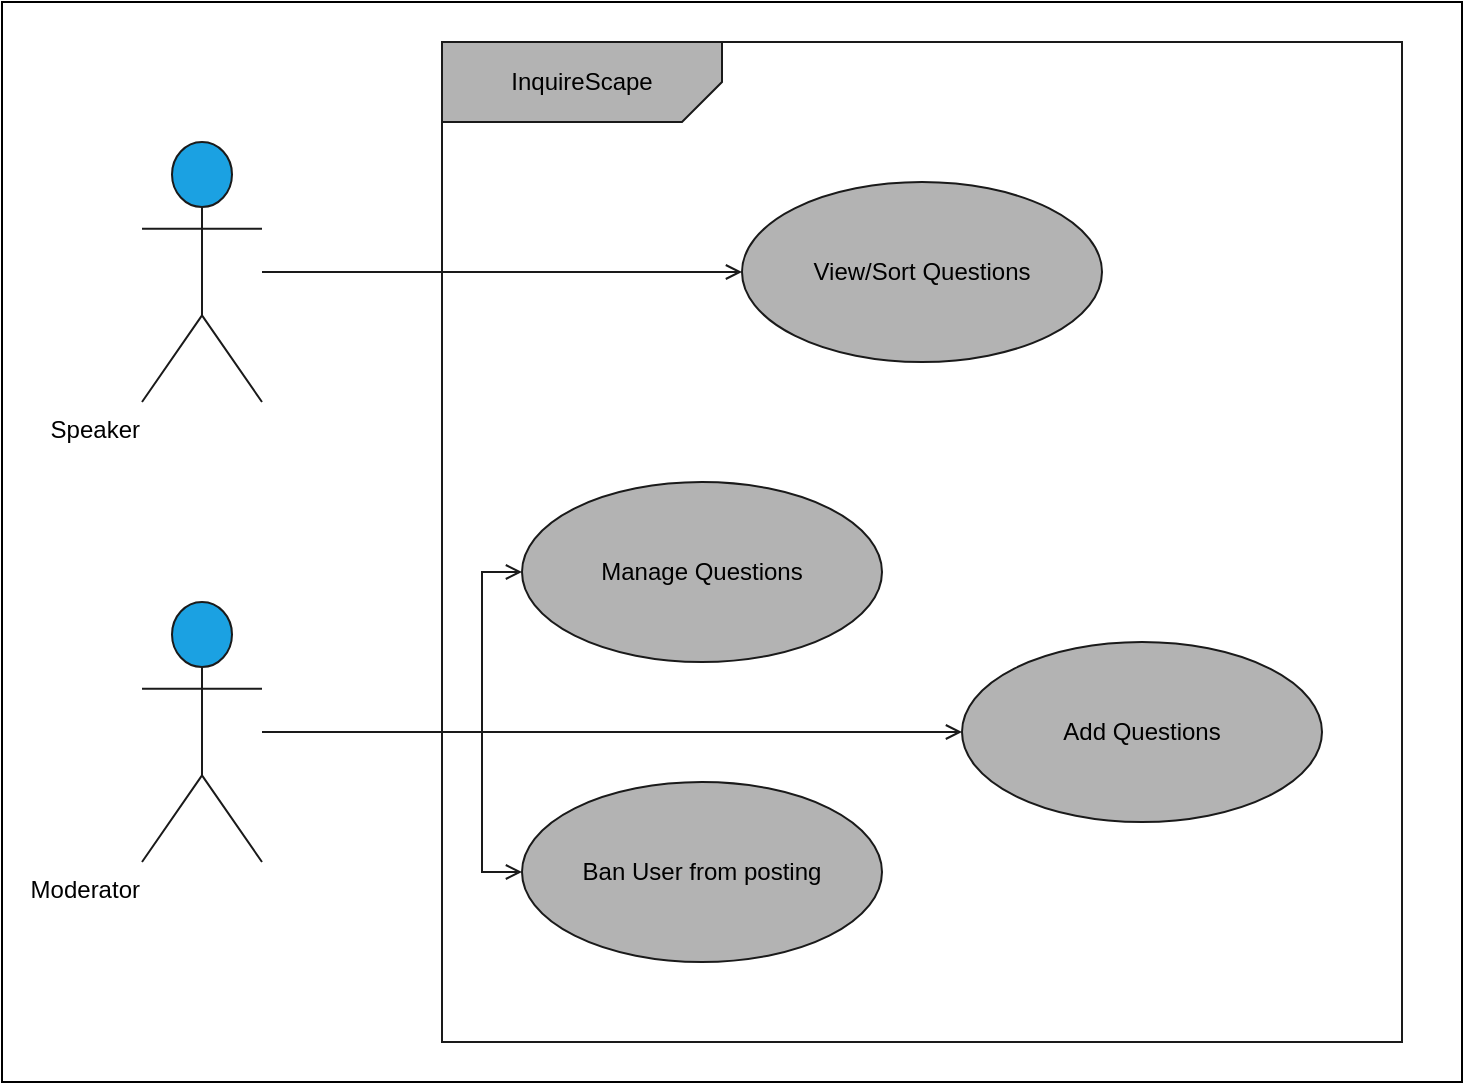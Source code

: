 <mxfile version="13.10.0" type="embed">
    <diagram id="yyxD0GULbpneVpScz2GM" name="Page-1">
        <mxGraphModel dx="1780" dy="615" grid="1" gridSize="10" guides="1" tooltips="1" connect="1" arrows="1" fold="1" page="0" pageScale="1" pageWidth="827" pageHeight="1169" background="none" math="0" shadow="0">
            <root>
                <mxCell id="0"/>
                <mxCell id="1" parent="0"/>
                <mxCell id="22" value="" style="rounded=0;whiteSpace=wrap;html=1;" vertex="1" parent="1">
                    <mxGeometry x="-80" y="60" width="730" height="540" as="geometry"/>
                </mxCell>
                <mxCell id="2" value="" style="rounded=0;whiteSpace=wrap;html=1;fontColor=#000000;fillColor=none;strokeColor=#1A1A1A;" parent="1" vertex="1">
                    <mxGeometry x="140" y="80" width="480" height="500" as="geometry"/>
                </mxCell>
                <mxCell id="5" value="InquireScape" style="shape=card;whiteSpace=wrap;html=1;direction=north;rotation=0;flipH=1;size=20;fontColor=#000000;strokeColor=#1A1A1A;fillColor=#B3B3B3;" parent="1" vertex="1">
                    <mxGeometry x="140" y="80" width="140" height="40" as="geometry"/>
                </mxCell>
                <mxCell id="20" value="" style="edgeStyle=orthogonalEdgeStyle;rounded=0;orthogonalLoop=1;jettySize=auto;html=1;endArrow=open;endFill=0;entryX=0;entryY=0.5;entryDx=0;entryDy=0;fontColor=#000000;strokeColor=#1A1A1A;" parent="1" source="6" target="12" edge="1">
                    <mxGeometry relative="1" as="geometry"/>
                </mxCell>
                <mxCell id="6" value="&lt;font&gt;Speaker&lt;/font&gt;" style="shape=umlActor;verticalLabelPosition=bottom;verticalAlign=top;html=1;outlineConnect=0;labelPosition=left;align=right;fillColor=#1ba1e2;fontColor=#000000;strokeColor=#1A1A1A;" parent="1" vertex="1">
                    <mxGeometry x="-10" y="130" width="60" height="130" as="geometry"/>
                </mxCell>
                <mxCell id="17" value="" style="edgeStyle=orthogonalEdgeStyle;rounded=0;orthogonalLoop=1;jettySize=auto;html=1;endArrow=open;endFill=0;entryX=0;entryY=0.5;entryDx=0;entryDy=0;fontColor=#000000;strokeColor=#1A1A1A;" parent="1" source="7" target="15" edge="1">
                    <mxGeometry relative="1" as="geometry">
                        <Array as="points">
                            <mxPoint x="160" y="425"/>
                            <mxPoint x="160" y="345"/>
                        </Array>
                    </mxGeometry>
                </mxCell>
                <mxCell id="18" value="" style="edgeStyle=orthogonalEdgeStyle;rounded=0;orthogonalLoop=1;jettySize=auto;html=1;endArrow=open;endFill=0;entryX=0;entryY=0.5;entryDx=0;entryDy=0;fontColor=#000000;strokeColor=#1A1A1A;" parent="1" source="7" target="14" edge="1">
                    <mxGeometry relative="1" as="geometry"/>
                </mxCell>
                <mxCell id="7" value="&lt;font&gt;Moderator&lt;/font&gt;" style="shape=umlActor;verticalLabelPosition=bottom;verticalAlign=top;html=1;outlineConnect=0;labelPosition=left;align=right;fillColor=#1ba1e2;fontColor=#000000;strokeColor=#1A1A1A;" parent="1" vertex="1">
                    <mxGeometry x="-10" y="360" width="60" height="130" as="geometry"/>
                </mxCell>
                <mxCell id="12" value="View/Sort Questions" style="ellipse;whiteSpace=wrap;html=1;fontColor=#000000;strokeColor=#1A1A1A;fillColor=#B3B3B3;" parent="1" vertex="1">
                    <mxGeometry x="290" y="150" width="180" height="90" as="geometry"/>
                </mxCell>
                <mxCell id="13" value="Ban User from posting" style="ellipse;whiteSpace=wrap;html=1;fontColor=#000000;strokeColor=#1A1A1A;fillColor=#B3B3B3;" parent="1" vertex="1">
                    <mxGeometry x="180" y="450" width="180" height="90" as="geometry"/>
                </mxCell>
                <mxCell id="14" value="Add Questions" style="ellipse;whiteSpace=wrap;html=1;fontColor=#000000;strokeColor=#1A1A1A;fillColor=#B3B3B3;" parent="1" vertex="1">
                    <mxGeometry x="400" y="380" width="180" height="90" as="geometry"/>
                </mxCell>
                <mxCell id="15" value="Manage Questions" style="ellipse;whiteSpace=wrap;html=1;fontColor=#000000;strokeColor=#1A1A1A;fillColor=#B3B3B3;" parent="1" vertex="1">
                    <mxGeometry x="180" y="300" width="180" height="90" as="geometry"/>
                </mxCell>
                <mxCell id="19" value="" style="edgeStyle=orthogonalEdgeStyle;rounded=0;orthogonalLoop=1;jettySize=auto;html=1;endArrow=open;endFill=0;entryX=0;entryY=0.5;entryDx=0;entryDy=0;fontColor=#000000;strokeColor=#1A1A1A;" parent="1" source="7" target="13" edge="1">
                    <mxGeometry relative="1" as="geometry">
                        <mxPoint x="60" y="435" as="sourcePoint"/>
                        <mxPoint x="410" y="435" as="targetPoint"/>
                        <Array as="points">
                            <mxPoint x="160" y="425"/>
                            <mxPoint x="160" y="495"/>
                        </Array>
                    </mxGeometry>
                </mxCell>
            </root>
        </mxGraphModel>
    </diagram>
</mxfile>
